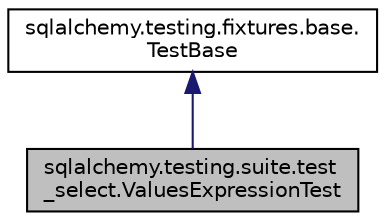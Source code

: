 digraph "sqlalchemy.testing.suite.test_select.ValuesExpressionTest"
{
 // LATEX_PDF_SIZE
  edge [fontname="Helvetica",fontsize="10",labelfontname="Helvetica",labelfontsize="10"];
  node [fontname="Helvetica",fontsize="10",shape=record];
  Node1 [label="sqlalchemy.testing.suite.test\l_select.ValuesExpressionTest",height=0.2,width=0.4,color="black", fillcolor="grey75", style="filled", fontcolor="black",tooltip=" "];
  Node2 -> Node1 [dir="back",color="midnightblue",fontsize="10",style="solid",fontname="Helvetica"];
  Node2 [label="sqlalchemy.testing.fixtures.base.\lTestBase",height=0.2,width=0.4,color="black", fillcolor="white", style="filled",URL="$classsqlalchemy_1_1testing_1_1fixtures_1_1base_1_1TestBase.html",tooltip=" "];
}
